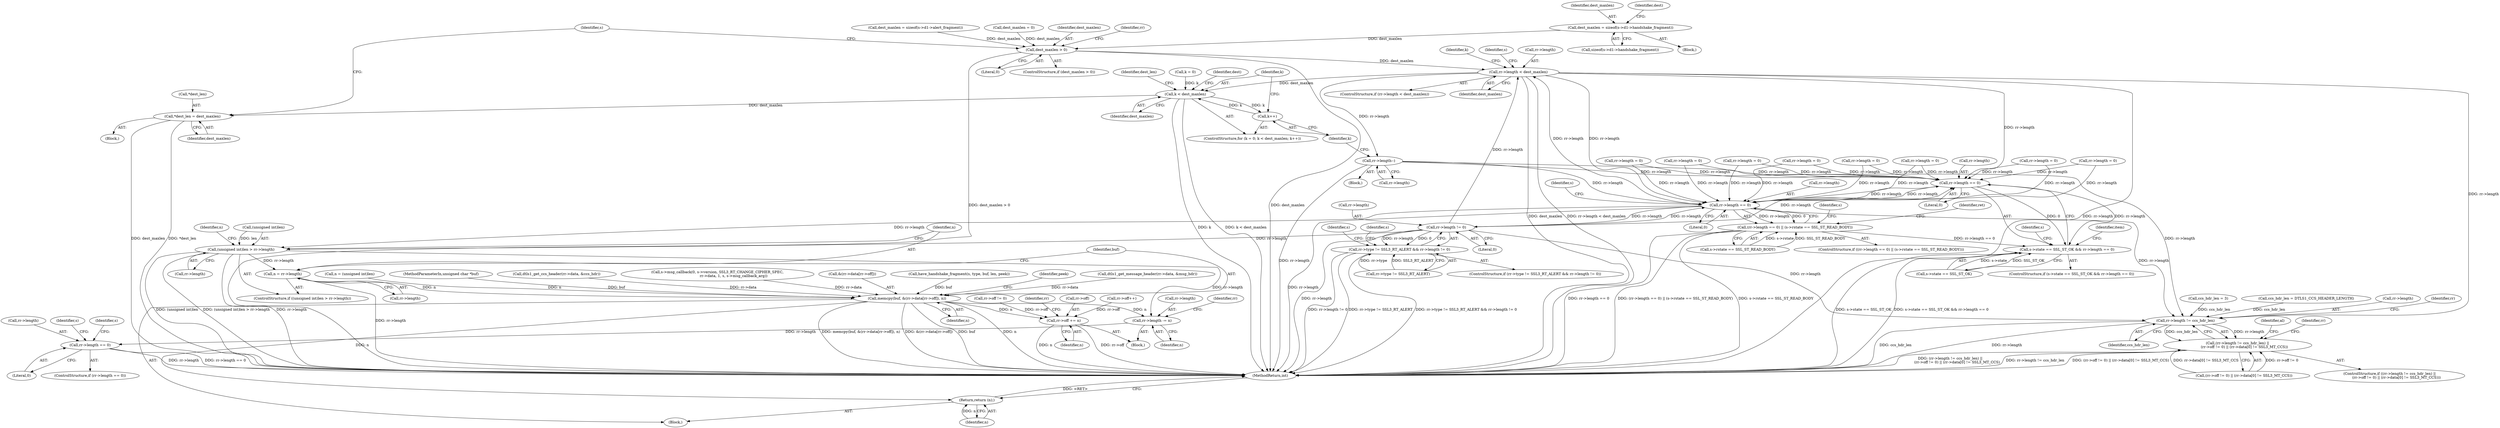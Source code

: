 digraph "0_openssl_e9bbefbf0f24c57645e7ad6a5a71ae649d18ac8e@API" {
"1000669" [label="(Call,dest_maxlen = sizeof(s->d1->handshake_fragment))"];
"1000799" [label="(Call,dest_maxlen > 0)"];
"1000804" [label="(Call,rr->length < dest_maxlen)"];
"1000302" [label="(Call,rr->length == 0)"];
"1000296" [label="(Call,s->state == SSL_ST_OK && rr->length == 0)"];
"1000364" [label="(Call,rr->length == 0)"];
"1000363" [label="(Call,(rr->length == 0) || (s->rstate == SSL_ST_READ_BODY))"];
"1000423" [label="(Call,rr->length != 0)"];
"1000417" [label="(Call,rr->type != SSL3_RT_ALERT && rr->length != 0)"];
"1000529" [label="(Call,(unsigned int)len > rr->length)"];
"1000536" [label="(Call,n = rr->length)"];
"1000547" [label="(Call,memcpy(buf, &(rr->data[rr->off]), n))"];
"1000562" [label="(Call,rr->length -= n)"];
"1000573" [label="(Call,rr->length == 0)"];
"1000567" [label="(Call,rr->off += n)"];
"1000646" [label="(Return,return (n);)"];
"1001445" [label="(Call,rr->length != ccs_hdr_len)"];
"1001444" [label="(Call,(rr->length != ccs_hdr_len) ||\n            (rr->off != 0) || (rr->data[0] != SSL3_MT_CCS))"];
"1000825" [label="(Call,k < dest_maxlen)"];
"1000828" [label="(Call,k++)"];
"1000847" [label="(Call,*dest_len = dest_maxlen)"];
"1000843" [label="(Call,rr->length--)"];
"1000561" [label="(Block,)"];
"1001471" [label="(Call,rr->length = 0)"];
"1000365" [label="(Call,rr->length)"];
"1001465" [label="(Identifier,al)"];
"1001449" [label="(Identifier,ccs_hdr_len)"];
"1000401" [label="(Identifier,s)"];
"1000822" [label="(Call,k = 0)"];
"1000798" [label="(ControlStructure,if (dest_maxlen > 0))"];
"1000469" [label="(Call,rr->length = 0)"];
"1000547" [label="(Call,memcpy(buf, &(rr->data[rr->off]), n))"];
"1000533" [label="(Call,rr->length)"];
"1000371" [label="(Identifier,s)"];
"1000295" [label="(ControlStructure,if (s->state == SSL_ST_OK && rr->length == 0))"];
"1000848" [label="(Call,*dest_len)"];
"1000362" [label="(ControlStructure,if ((rr->length == 0) || (s->rstate == SSL_ST_READ_BODY)))"];
"1000363" [label="(Call,(rr->length == 0) || (s->rstate == SSL_ST_READ_BODY))"];
"1001576" [label="(Call,rr->length = 0)"];
"1000500" [label="(Block,)"];
"1000800" [label="(Identifier,dest_maxlen)"];
"1000528" [label="(ControlStructure,if ((unsigned int)len > rr->length))"];
"1000829" [label="(Identifier,k)"];
"1000376" [label="(Identifier,ret)"];
"1000803" [label="(ControlStructure,if (rr->length < dest_maxlen))"];
"1000573" [label="(Call,rr->length == 0)"];
"1000568" [label="(Call,rr->off)"];
"1000577" [label="(Literal,0)"];
"1000839" [label="(Call,rr->off++)"];
"1000815" [label="(Call,rr->length = 0)"];
"1000833" [label="(Identifier,dest)"];
"1001443" [label="(ControlStructure,if ((rr->length != ccs_hdr_len) ||\n            (rr->off != 0) || (rr->data[0] != SSL3_MT_CCS)))"];
"1001559" [label="(Call,dtls1_get_message_header(rr->data, &msg_hdr))"];
"1000804" [label="(Call,rr->length < dest_maxlen)"];
"1000806" [label="(Identifier,rr)"];
"1000855" [label="(Identifier,s)"];
"1000542" [label="(Call,n = (unsigned int)len)"];
"1000418" [label="(Call,rr->type != SSL3_RT_ALERT)"];
"1001473" [label="(Identifier,rr)"];
"1000530" [label="(Call,(unsigned int)len)"];
"1001451" [label="(Call,rr->off != 0)"];
"1001425" [label="(Call,ccs_hdr_len = DTLS1_CCS_HEADER_LENGTH)"];
"1000302" [label="(Call,rr->length == 0)"];
"1000359" [label="(Identifier,s)"];
"1000297" [label="(Call,s->state == SSL_ST_OK)"];
"1001446" [label="(Call,rr->length)"];
"1000569" [label="(Identifier,rr)"];
"1000536" [label="(Call,n = rr->length)"];
"1000581" [label="(Identifier,s)"];
"1000575" [label="(Identifier,rr)"];
"1000825" [label="(Call,k < dest_maxlen)"];
"1000671" [label="(Call,sizeof(s->d1->handshake_fragment))"];
"1000669" [label="(Call,dest_maxlen = sizeof(s->d1->handshake_fragment))"];
"1000593" [label="(Identifier,s)"];
"1000799" [label="(Call,dest_maxlen > 0)"];
"1000160" [label="(MethodParameterIn,unsigned char *buf)"];
"1001716" [label="(Call,rr->length = 0)"];
"1000808" [label="(Identifier,dest_maxlen)"];
"1000417" [label="(Call,rr->type != SSL3_RT_ALERT && rr->length != 0)"];
"1000571" [label="(Identifier,n)"];
"1000529" [label="(Call,(unsigned int)len > rr->length)"];
"1000439" [label="(Identifier,s)"];
"1000368" [label="(Literal,0)"];
"1001105" [label="(Call,rr->length = 0)"];
"1000823" [label="(Identifier,k)"];
"1000537" [label="(Identifier,n)"];
"1001819" [label="(MethodReturn,int)"];
"1000431" [label="(Identifier,s)"];
"1000847" [label="(Call,*dest_len = dest_maxlen)"];
"1000830" [label="(Block,)"];
"1000548" [label="(Identifier,buf)"];
"1001450" [label="(Call,(rr->off != 0) || (rr->data[0] != SSL3_MT_CCS))"];
"1000310" [label="(Identifier,item)"];
"1001453" [label="(Identifier,rr)"];
"1000670" [label="(Identifier,dest_maxlen)"];
"1001428" [label="(Call,dtls1_get_ccs_header(rr->data, &ccs_hdr))"];
"1000364" [label="(Call,rr->length == 0)"];
"1000574" [label="(Call,rr->length)"];
"1001480" [label="(Call,s->msg_callback(0, s->version, SSL3_RT_CHANGE_CIPHER_SPEC,\n                            rr->data, 1, s, s->msg_callback_arg))"];
"1000423" [label="(Call,rr->length != 0)"];
"1000296" [label="(Call,s->state == SSL_ST_OK && rr->length == 0)"];
"1000646" [label="(Return,return (n);)"];
"1000549" [label="(Call,&(rr->data[rr->off]))"];
"1000700" [label="(Call,dest_maxlen = sizeof(s->d1->alert_fragment))"];
"1000844" [label="(Call,rr->length)"];
"1000826" [label="(Identifier,k)"];
"1000828" [label="(Call,k++)"];
"1000563" [label="(Call,rr->length)"];
"1001440" [label="(Call,ccs_hdr_len = 3)"];
"1000850" [label="(Identifier,dest_maxlen)"];
"1000219" [label="(Call,have_handshake_fragment(s, type, buf, len, peek))"];
"1000827" [label="(Identifier,dest_maxlen)"];
"1000410" [label="(Call,rr->length = 0)"];
"1000849" [label="(Identifier,dest_len)"];
"1000303" [label="(Call,rr->length)"];
"1000557" [label="(Identifier,n)"];
"1000560" [label="(Identifier,peek)"];
"1000369" [label="(Call,s->rstate == SSL_ST_READ_BODY)"];
"1000843" [label="(Call,rr->length--)"];
"1000647" [label="(Identifier,n)"];
"1000651" [label="(Call,dest_maxlen = 0)"];
"1001599" [label="(Call,rr->length = 0)"];
"1000668" [label="(Block,)"];
"1000424" [label="(Call,rr->length)"];
"1000427" [label="(Literal,0)"];
"1000821" [label="(ControlStructure,for (k = 0; k < dest_maxlen; k++))"];
"1000802" [label="(Block,)"];
"1000306" [label="(Literal,0)"];
"1000562" [label="(Call,rr->length -= n)"];
"1000566" [label="(Identifier,n)"];
"1000812" [label="(Identifier,s)"];
"1000805" [label="(Call,rr->length)"];
"1001444" [label="(Call,(rr->length != ccs_hdr_len) ||\n            (rr->off != 0) || (rr->data[0] != SSL3_MT_CCS))"];
"1000538" [label="(Call,rr->length)"];
"1000801" [label="(Literal,0)"];
"1000543" [label="(Identifier,n)"];
"1001445" [label="(Call,rr->length != ccs_hdr_len)"];
"1000678" [label="(Identifier,dest)"];
"1000572" [label="(ControlStructure,if (rr->length == 0))"];
"1000567" [label="(Call,rr->off += n)"];
"1000416" [label="(ControlStructure,if (rr->type != SSL3_RT_ALERT && rr->length != 0))"];
"1000669" -> "1000668"  [label="AST: "];
"1000669" -> "1000671"  [label="CFG: "];
"1000670" -> "1000669"  [label="AST: "];
"1000671" -> "1000669"  [label="AST: "];
"1000678" -> "1000669"  [label="CFG: "];
"1000669" -> "1000799"  [label="DDG: dest_maxlen"];
"1000799" -> "1000798"  [label="AST: "];
"1000799" -> "1000801"  [label="CFG: "];
"1000800" -> "1000799"  [label="AST: "];
"1000801" -> "1000799"  [label="AST: "];
"1000806" -> "1000799"  [label="CFG: "];
"1000855" -> "1000799"  [label="CFG: "];
"1000799" -> "1001819"  [label="DDG: dest_maxlen"];
"1000799" -> "1001819"  [label="DDG: dest_maxlen > 0"];
"1000700" -> "1000799"  [label="DDG: dest_maxlen"];
"1000651" -> "1000799"  [label="DDG: dest_maxlen"];
"1000799" -> "1000804"  [label="DDG: dest_maxlen"];
"1000804" -> "1000803"  [label="AST: "];
"1000804" -> "1000808"  [label="CFG: "];
"1000805" -> "1000804"  [label="AST: "];
"1000808" -> "1000804"  [label="AST: "];
"1000812" -> "1000804"  [label="CFG: "];
"1000823" -> "1000804"  [label="CFG: "];
"1000804" -> "1001819"  [label="DDG: rr->length"];
"1000804" -> "1001819"  [label="DDG: dest_maxlen"];
"1000804" -> "1001819"  [label="DDG: rr->length < dest_maxlen"];
"1000804" -> "1000302"  [label="DDG: rr->length"];
"1000804" -> "1000364"  [label="DDG: rr->length"];
"1000364" -> "1000804"  [label="DDG: rr->length"];
"1000423" -> "1000804"  [label="DDG: rr->length"];
"1000804" -> "1000825"  [label="DDG: dest_maxlen"];
"1000804" -> "1000843"  [label="DDG: rr->length"];
"1000804" -> "1001445"  [label="DDG: rr->length"];
"1000302" -> "1000296"  [label="AST: "];
"1000302" -> "1000306"  [label="CFG: "];
"1000303" -> "1000302"  [label="AST: "];
"1000306" -> "1000302"  [label="AST: "];
"1000296" -> "1000302"  [label="CFG: "];
"1000302" -> "1000296"  [label="DDG: rr->length"];
"1000302" -> "1000296"  [label="DDG: 0"];
"1000815" -> "1000302"  [label="DDG: rr->length"];
"1001471" -> "1000302"  [label="DDG: rr->length"];
"1001105" -> "1000302"  [label="DDG: rr->length"];
"1001716" -> "1000302"  [label="DDG: rr->length"];
"1000469" -> "1000302"  [label="DDG: rr->length"];
"1000364" -> "1000302"  [label="DDG: rr->length"];
"1001599" -> "1000302"  [label="DDG: rr->length"];
"1000410" -> "1000302"  [label="DDG: rr->length"];
"1000843" -> "1000302"  [label="DDG: rr->length"];
"1000423" -> "1000302"  [label="DDG: rr->length"];
"1001576" -> "1000302"  [label="DDG: rr->length"];
"1000302" -> "1000364"  [label="DDG: rr->length"];
"1000296" -> "1000295"  [label="AST: "];
"1000296" -> "1000297"  [label="CFG: "];
"1000297" -> "1000296"  [label="AST: "];
"1000310" -> "1000296"  [label="CFG: "];
"1000359" -> "1000296"  [label="CFG: "];
"1000296" -> "1001819"  [label="DDG: s->state == SSL_ST_OK && rr->length == 0"];
"1000296" -> "1001819"  [label="DDG: s->state == SSL_ST_OK"];
"1000297" -> "1000296"  [label="DDG: s->state"];
"1000297" -> "1000296"  [label="DDG: SSL_ST_OK"];
"1000363" -> "1000296"  [label="DDG: rr->length == 0"];
"1000364" -> "1000363"  [label="AST: "];
"1000364" -> "1000368"  [label="CFG: "];
"1000365" -> "1000364"  [label="AST: "];
"1000368" -> "1000364"  [label="AST: "];
"1000371" -> "1000364"  [label="CFG: "];
"1000363" -> "1000364"  [label="CFG: "];
"1000364" -> "1001819"  [label="DDG: rr->length"];
"1000364" -> "1000363"  [label="DDG: rr->length"];
"1000364" -> "1000363"  [label="DDG: 0"];
"1000815" -> "1000364"  [label="DDG: rr->length"];
"1001471" -> "1000364"  [label="DDG: rr->length"];
"1001105" -> "1000364"  [label="DDG: rr->length"];
"1001716" -> "1000364"  [label="DDG: rr->length"];
"1000469" -> "1000364"  [label="DDG: rr->length"];
"1001599" -> "1000364"  [label="DDG: rr->length"];
"1000410" -> "1000364"  [label="DDG: rr->length"];
"1000843" -> "1000364"  [label="DDG: rr->length"];
"1000423" -> "1000364"  [label="DDG: rr->length"];
"1001576" -> "1000364"  [label="DDG: rr->length"];
"1000364" -> "1000423"  [label="DDG: rr->length"];
"1000364" -> "1000529"  [label="DDG: rr->length"];
"1000364" -> "1001445"  [label="DDG: rr->length"];
"1000363" -> "1000362"  [label="AST: "];
"1000363" -> "1000369"  [label="CFG: "];
"1000369" -> "1000363"  [label="AST: "];
"1000376" -> "1000363"  [label="CFG: "];
"1000401" -> "1000363"  [label="CFG: "];
"1000363" -> "1001819"  [label="DDG: s->rstate == SSL_ST_READ_BODY"];
"1000363" -> "1001819"  [label="DDG: rr->length == 0"];
"1000363" -> "1001819"  [label="DDG: (rr->length == 0) || (s->rstate == SSL_ST_READ_BODY)"];
"1000369" -> "1000363"  [label="DDG: s->rstate"];
"1000369" -> "1000363"  [label="DDG: SSL_ST_READ_BODY"];
"1000423" -> "1000417"  [label="AST: "];
"1000423" -> "1000427"  [label="CFG: "];
"1000424" -> "1000423"  [label="AST: "];
"1000427" -> "1000423"  [label="AST: "];
"1000417" -> "1000423"  [label="CFG: "];
"1000423" -> "1001819"  [label="DDG: rr->length"];
"1000423" -> "1000417"  [label="DDG: rr->length"];
"1000423" -> "1000417"  [label="DDG: 0"];
"1000423" -> "1000529"  [label="DDG: rr->length"];
"1000423" -> "1001445"  [label="DDG: rr->length"];
"1000417" -> "1000416"  [label="AST: "];
"1000417" -> "1000418"  [label="CFG: "];
"1000418" -> "1000417"  [label="AST: "];
"1000431" -> "1000417"  [label="CFG: "];
"1000439" -> "1000417"  [label="CFG: "];
"1000417" -> "1001819"  [label="DDG: rr->length != 0"];
"1000417" -> "1001819"  [label="DDG: rr->type != SSL3_RT_ALERT"];
"1000417" -> "1001819"  [label="DDG: rr->type != SSL3_RT_ALERT && rr->length != 0"];
"1000418" -> "1000417"  [label="DDG: rr->type"];
"1000418" -> "1000417"  [label="DDG: SSL3_RT_ALERT"];
"1000529" -> "1000528"  [label="AST: "];
"1000529" -> "1000533"  [label="CFG: "];
"1000530" -> "1000529"  [label="AST: "];
"1000533" -> "1000529"  [label="AST: "];
"1000537" -> "1000529"  [label="CFG: "];
"1000543" -> "1000529"  [label="CFG: "];
"1000529" -> "1001819"  [label="DDG: rr->length"];
"1000529" -> "1001819"  [label="DDG: (unsigned int)len"];
"1000529" -> "1001819"  [label="DDG: (unsigned int)len > rr->length"];
"1000530" -> "1000529"  [label="DDG: len"];
"1000529" -> "1000536"  [label="DDG: rr->length"];
"1000529" -> "1000562"  [label="DDG: rr->length"];
"1000536" -> "1000528"  [label="AST: "];
"1000536" -> "1000538"  [label="CFG: "];
"1000537" -> "1000536"  [label="AST: "];
"1000538" -> "1000536"  [label="AST: "];
"1000548" -> "1000536"  [label="CFG: "];
"1000536" -> "1001819"  [label="DDG: rr->length"];
"1000536" -> "1000547"  [label="DDG: n"];
"1000547" -> "1000500"  [label="AST: "];
"1000547" -> "1000557"  [label="CFG: "];
"1000548" -> "1000547"  [label="AST: "];
"1000549" -> "1000547"  [label="AST: "];
"1000557" -> "1000547"  [label="AST: "];
"1000560" -> "1000547"  [label="CFG: "];
"1000547" -> "1001819"  [label="DDG: buf"];
"1000547" -> "1001819"  [label="DDG: n"];
"1000547" -> "1001819"  [label="DDG: memcpy(buf, &(rr->data[rr->off]), n)"];
"1000547" -> "1001819"  [label="DDG: &(rr->data[rr->off])"];
"1000219" -> "1000547"  [label="DDG: buf"];
"1000160" -> "1000547"  [label="DDG: buf"];
"1001428" -> "1000547"  [label="DDG: rr->data"];
"1001480" -> "1000547"  [label="DDG: rr->data"];
"1001559" -> "1000547"  [label="DDG: rr->data"];
"1000542" -> "1000547"  [label="DDG: n"];
"1000547" -> "1000562"  [label="DDG: n"];
"1000547" -> "1000567"  [label="DDG: n"];
"1000547" -> "1000646"  [label="DDG: n"];
"1000562" -> "1000561"  [label="AST: "];
"1000562" -> "1000566"  [label="CFG: "];
"1000563" -> "1000562"  [label="AST: "];
"1000566" -> "1000562"  [label="AST: "];
"1000569" -> "1000562"  [label="CFG: "];
"1000562" -> "1000573"  [label="DDG: rr->length"];
"1000573" -> "1000572"  [label="AST: "];
"1000573" -> "1000577"  [label="CFG: "];
"1000574" -> "1000573"  [label="AST: "];
"1000577" -> "1000573"  [label="AST: "];
"1000581" -> "1000573"  [label="CFG: "];
"1000593" -> "1000573"  [label="CFG: "];
"1000573" -> "1001819"  [label="DDG: rr->length"];
"1000573" -> "1001819"  [label="DDG: rr->length == 0"];
"1000567" -> "1000561"  [label="AST: "];
"1000567" -> "1000571"  [label="CFG: "];
"1000568" -> "1000567"  [label="AST: "];
"1000571" -> "1000567"  [label="AST: "];
"1000575" -> "1000567"  [label="CFG: "];
"1000567" -> "1001819"  [label="DDG: n"];
"1000567" -> "1001819"  [label="DDG: rr->off"];
"1001451" -> "1000567"  [label="DDG: rr->off"];
"1000839" -> "1000567"  [label="DDG: rr->off"];
"1000646" -> "1000500"  [label="AST: "];
"1000646" -> "1000647"  [label="CFG: "];
"1000647" -> "1000646"  [label="AST: "];
"1001819" -> "1000646"  [label="CFG: "];
"1000646" -> "1001819"  [label="DDG: <RET>"];
"1000647" -> "1000646"  [label="DDG: n"];
"1001445" -> "1001444"  [label="AST: "];
"1001445" -> "1001449"  [label="CFG: "];
"1001446" -> "1001445"  [label="AST: "];
"1001449" -> "1001445"  [label="AST: "];
"1001453" -> "1001445"  [label="CFG: "];
"1001444" -> "1001445"  [label="CFG: "];
"1001445" -> "1001819"  [label="DDG: ccs_hdr_len"];
"1001445" -> "1001819"  [label="DDG: rr->length"];
"1001445" -> "1001444"  [label="DDG: rr->length"];
"1001445" -> "1001444"  [label="DDG: ccs_hdr_len"];
"1000843" -> "1001445"  [label="DDG: rr->length"];
"1001425" -> "1001445"  [label="DDG: ccs_hdr_len"];
"1001440" -> "1001445"  [label="DDG: ccs_hdr_len"];
"1001444" -> "1001443"  [label="AST: "];
"1001444" -> "1001450"  [label="CFG: "];
"1001450" -> "1001444"  [label="AST: "];
"1001465" -> "1001444"  [label="CFG: "];
"1001473" -> "1001444"  [label="CFG: "];
"1001444" -> "1001819"  [label="DDG: (rr->length != ccs_hdr_len) ||\n            (rr->off != 0) || (rr->data[0] != SSL3_MT_CCS)"];
"1001444" -> "1001819"  [label="DDG: rr->length != ccs_hdr_len"];
"1001444" -> "1001819"  [label="DDG: (rr->off != 0) || (rr->data[0] != SSL3_MT_CCS)"];
"1001450" -> "1001444"  [label="DDG: rr->off != 0"];
"1001450" -> "1001444"  [label="DDG: rr->data[0] != SSL3_MT_CCS"];
"1000825" -> "1000821"  [label="AST: "];
"1000825" -> "1000827"  [label="CFG: "];
"1000826" -> "1000825"  [label="AST: "];
"1000827" -> "1000825"  [label="AST: "];
"1000833" -> "1000825"  [label="CFG: "];
"1000849" -> "1000825"  [label="CFG: "];
"1000825" -> "1001819"  [label="DDG: k"];
"1000825" -> "1001819"  [label="DDG: k < dest_maxlen"];
"1000828" -> "1000825"  [label="DDG: k"];
"1000822" -> "1000825"  [label="DDG: k"];
"1000825" -> "1000828"  [label="DDG: k"];
"1000825" -> "1000847"  [label="DDG: dest_maxlen"];
"1000828" -> "1000821"  [label="AST: "];
"1000828" -> "1000829"  [label="CFG: "];
"1000829" -> "1000828"  [label="AST: "];
"1000826" -> "1000828"  [label="CFG: "];
"1000847" -> "1000802"  [label="AST: "];
"1000847" -> "1000850"  [label="CFG: "];
"1000848" -> "1000847"  [label="AST: "];
"1000850" -> "1000847"  [label="AST: "];
"1000855" -> "1000847"  [label="CFG: "];
"1000847" -> "1001819"  [label="DDG: dest_maxlen"];
"1000847" -> "1001819"  [label="DDG: *dest_len"];
"1000843" -> "1000830"  [label="AST: "];
"1000843" -> "1000844"  [label="CFG: "];
"1000844" -> "1000843"  [label="AST: "];
"1000829" -> "1000843"  [label="CFG: "];
"1000843" -> "1001819"  [label="DDG: rr->length"];
}
